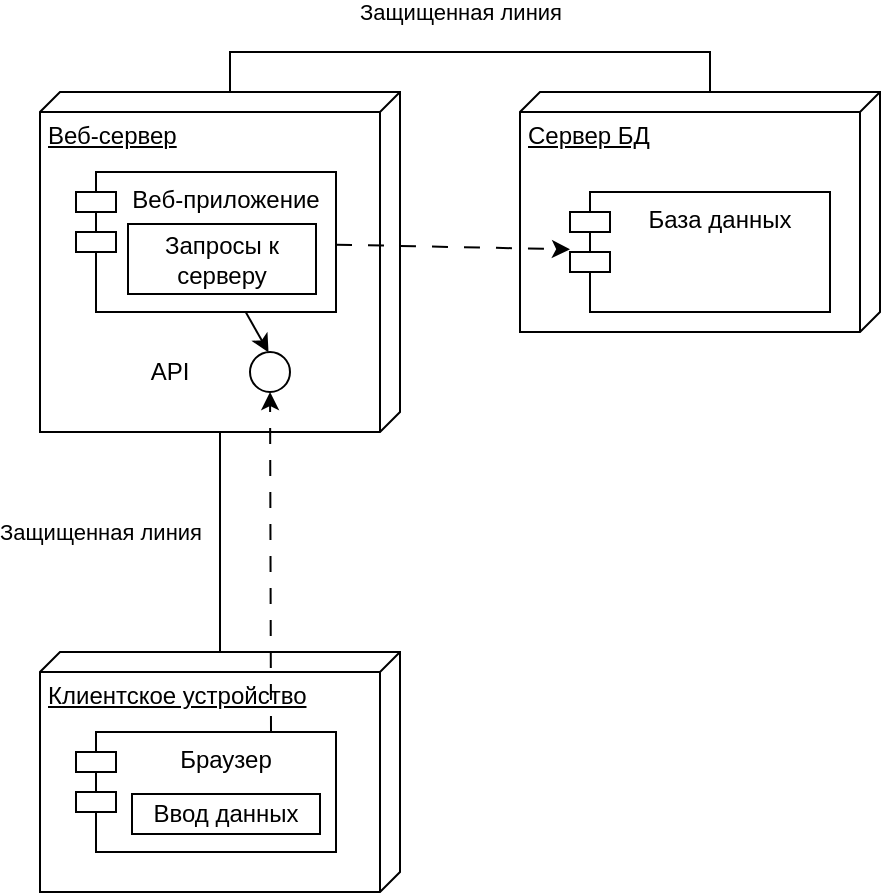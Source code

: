 <mxfile version="27.1.4">
  <diagram name="Page-1" id="929967ad-93f9-6ef4-fab6-5d389245f69c">
    <mxGraphModel dx="914" dy="820" grid="1" gridSize="10" guides="1" tooltips="1" connect="1" arrows="1" fold="1" page="1" pageScale="1.5" pageWidth="1169" pageHeight="826" background="none" math="0" shadow="0">
      <root>
        <mxCell id="0" style=";html=1;" />
        <mxCell id="1" style=";html=1;" parent="0" />
        <mxCell id="QtU_t6AT0oeKi_AkxfpL-8" style="edgeStyle=orthogonalEdgeStyle;rounded=0;orthogonalLoop=1;jettySize=auto;html=1;endArrow=none;startFill=0;exitX=0;exitY=0;exitDx=0;exitDy=85;exitPerimeter=0;entryX=0;entryY=0;entryDx=0;entryDy=85;entryPerimeter=0;" parent="1" source="QtU_t6AT0oeKi_AkxfpL-1" target="QtU_t6AT0oeKi_AkxfpL-2" edge="1">
          <mxGeometry relative="1" as="geometry" />
        </mxCell>
        <mxCell id="QtU_t6AT0oeKi_AkxfpL-21" value="Защищенная линия" style="edgeLabel;html=1;align=center;verticalAlign=middle;resizable=0;points=[];" parent="QtU_t6AT0oeKi_AkxfpL-8" vertex="1" connectable="0">
          <mxGeometry x="-0.155" y="-1" relative="1" as="geometry">
            <mxPoint x="16" y="-21" as="offset" />
          </mxGeometry>
        </mxCell>
        <mxCell id="QtU_t6AT0oeKi_AkxfpL-1" value="Веб-сервер" style="verticalAlign=top;align=left;spacingTop=8;spacingLeft=2;spacingRight=12;shape=cube;size=10;direction=south;fontStyle=4;html=1;whiteSpace=wrap;" parent="1" vertex="1">
          <mxGeometry x="270" y="160" width="180" height="170" as="geometry" />
        </mxCell>
        <mxCell id="QtU_t6AT0oeKi_AkxfpL-2" value="Сервер БД" style="verticalAlign=top;align=left;spacingTop=8;spacingLeft=2;spacingRight=12;shape=cube;size=10;direction=south;fontStyle=4;html=1;whiteSpace=wrap;" parent="1" vertex="1">
          <mxGeometry x="510" y="160" width="180" height="120" as="geometry" />
        </mxCell>
        <mxCell id="QtU_t6AT0oeKi_AkxfpL-9" style="edgeStyle=orthogonalEdgeStyle;rounded=0;orthogonalLoop=1;jettySize=auto;html=1;endArrow=none;startFill=0;" parent="1" source="QtU_t6AT0oeKi_AkxfpL-3" target="QtU_t6AT0oeKi_AkxfpL-1" edge="1">
          <mxGeometry relative="1" as="geometry" />
        </mxCell>
        <mxCell id="QtU_t6AT0oeKi_AkxfpL-3" value="Клиентское устройство" style="verticalAlign=top;align=left;spacingTop=8;spacingLeft=2;spacingRight=12;shape=cube;size=10;direction=south;fontStyle=4;html=1;whiteSpace=wrap;" parent="1" vertex="1">
          <mxGeometry x="270" y="440" width="180" height="120" as="geometry" />
        </mxCell>
        <mxCell id="QtU_t6AT0oeKi_AkxfpL-16" style="rounded=0;orthogonalLoop=1;jettySize=auto;html=1;" parent="1" source="QtU_t6AT0oeKi_AkxfpL-4" edge="1">
          <mxGeometry relative="1" as="geometry">
            <mxPoint x="378.5" y="260" as="sourcePoint" />
            <mxPoint x="384.262" y="290.152" as="targetPoint" />
          </mxGeometry>
        </mxCell>
        <mxCell id="QtU_t6AT0oeKi_AkxfpL-18" style="rounded=0;orthogonalLoop=1;jettySize=auto;html=1;dashed=1;dashPattern=8 8;" parent="1" source="QtU_t6AT0oeKi_AkxfpL-4" target="QtU_t6AT0oeKi_AkxfpL-5" edge="1">
          <mxGeometry relative="1" as="geometry" />
        </mxCell>
        <mxCell id="QtU_t6AT0oeKi_AkxfpL-4" value="Веб-приложение" style="shape=module;align=left;spacingLeft=20;align=center;verticalAlign=top;whiteSpace=wrap;html=1;" parent="1" vertex="1">
          <mxGeometry x="288" y="200" width="130" height="70" as="geometry" />
        </mxCell>
        <mxCell id="QtU_t6AT0oeKi_AkxfpL-5" value="База данных" style="shape=module;align=left;spacingLeft=20;align=center;verticalAlign=top;whiteSpace=wrap;html=1;" parent="1" vertex="1">
          <mxGeometry x="535" y="210" width="130" height="60" as="geometry" />
        </mxCell>
        <mxCell id="QtU_t6AT0oeKi_AkxfpL-17" style="rounded=0;orthogonalLoop=1;jettySize=auto;html=1;dashed=1;dashPattern=8 8;exitX=0.75;exitY=0;exitDx=0;exitDy=0;" parent="1" source="QtU_t6AT0oeKi_AkxfpL-6" target="QtU_t6AT0oeKi_AkxfpL-12" edge="1">
          <mxGeometry relative="1" as="geometry" />
        </mxCell>
        <mxCell id="QtU_t6AT0oeKi_AkxfpL-6" value="Браузер" style="shape=module;align=left;spacingLeft=20;align=center;verticalAlign=top;whiteSpace=wrap;html=1;" parent="1" vertex="1">
          <mxGeometry x="288" y="480" width="130" height="60" as="geometry" />
        </mxCell>
        <mxCell id="QtU_t6AT0oeKi_AkxfpL-12" value="" style="ellipse;whiteSpace=wrap;html=1;aspect=fixed;" parent="1" vertex="1">
          <mxGeometry x="375" y="290" width="20" height="20" as="geometry" />
        </mxCell>
        <mxCell id="QtU_t6AT0oeKi_AkxfpL-14" value="API" style="text;html=1;align=center;verticalAlign=middle;whiteSpace=wrap;rounded=0;" parent="1" vertex="1">
          <mxGeometry x="295" y="285" width="80" height="30" as="geometry" />
        </mxCell>
        <mxCell id="QtU_t6AT0oeKi_AkxfpL-22" value="Защищенная линия" style="edgeLabel;html=1;align=center;verticalAlign=middle;resizable=0;points=[];" parent="1" vertex="1" connectable="0">
          <mxGeometry x="300.002" y="379.999" as="geometry" />
        </mxCell>
        <mxCell id="Kczdh-5SYy8cf6b3HMA9-1" value="Ввод данных" style="html=1;whiteSpace=wrap;" parent="1" vertex="1">
          <mxGeometry x="316" y="511" width="94" height="20" as="geometry" />
        </mxCell>
        <mxCell id="Kczdh-5SYy8cf6b3HMA9-2" value="Запросы к серверу" style="html=1;whiteSpace=wrap;" parent="1" vertex="1">
          <mxGeometry x="314" y="226" width="94" height="35" as="geometry" />
        </mxCell>
      </root>
    </mxGraphModel>
  </diagram>
</mxfile>
